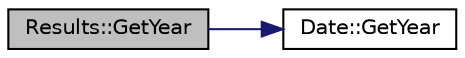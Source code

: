 digraph G
{
  edge [fontname="Helvetica",fontsize=10,labelfontname="Helvetica",labelfontsize=10];
  node [fontname="Helvetica",fontsize=10,shape=record];
  rankdir=LR;
  Node1 [label="Results::GetYear",height=0.2,width=0.4,color="black", fillcolor="grey75", style="filled" fontcolor="black"];
  Node1 -> Node2 [color="midnightblue",fontsize=10,style="solid",fontname="Helvetica"];
  Node2 [label="Date::GetYear",height=0.2,width=0.4,color="black", fillcolor="white", style="filled",URL="$class_date.html#6d7e17db1103231c4764a646ee0c7916",tooltip="Gets the year."];
}

